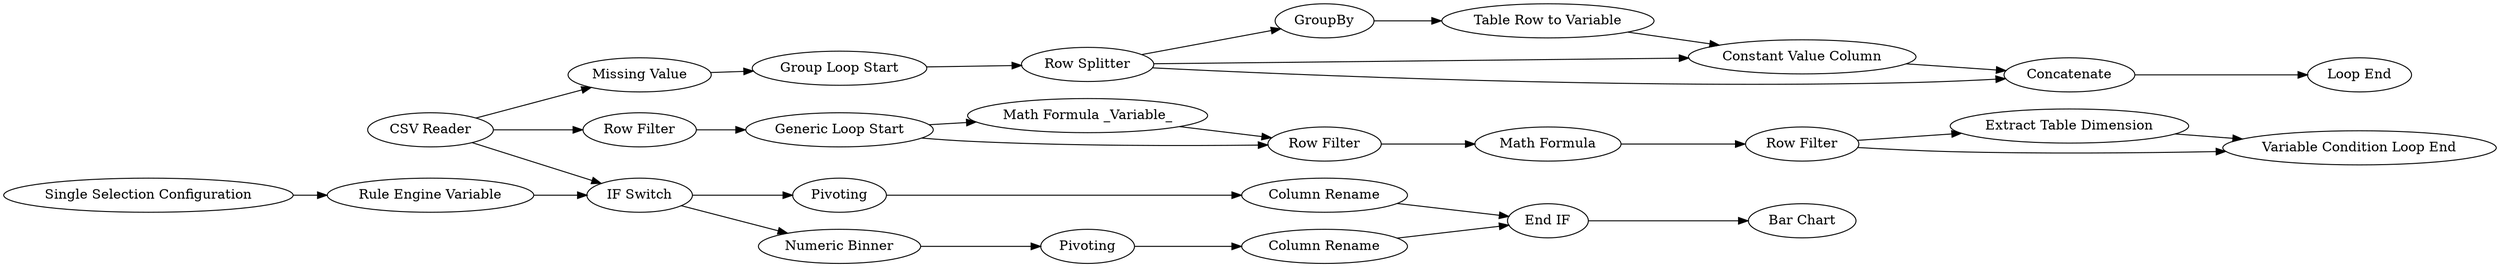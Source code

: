digraph {
	16 [label="CSV Reader"]
	57 [label="Math Formula"]
	58 [label="Row Filter"]
	59 [label="Extract Table Dimension"]
	81 [label=Pivoting]
	83 [label="Missing Value"]
	85 [label="Numeric Binner"]
	86 [label="Column Rename"]
	87 [label="Column Rename"]
	88 [label="Bar Chart"]
	92 [label=Pivoting]
	94 [label="Row Filter"]
	95 [label="Generic Loop Start"]
	96 [label="Math Formula _Variable_"]
	97 [label="Row Filter"]
	98 [label="Variable Condition Loop End"]
	99 [label="Group Loop Start"]
	100 [label="Row Splitter"]
	101 [label=GroupBy]
	102 [label="Table Row to Variable"]
	103 [label="Constant Value Column"]
	104 [label=Concatenate]
	105 [label="Loop End"]
	106 [label="IF Switch"]
	107 [label="Single Selection Configuration"]
	108 [label="Rule Engine Variable"]
	109 [label="End IF"]
	16 -> 83
	16 -> 94
	16 -> 106
	57 -> 58
	58 -> 59
	58 -> 98
	59 -> 98
	81 -> 87
	83 -> 99
	85 -> 92
	86 -> 109
	87 -> 109
	92 -> 86
	94 -> 95
	95 -> 97
	95 -> 96
	96 -> 97
	97 -> 57
	99 -> 100
	100 -> 103
	100 -> 101
	100 -> 104
	101 -> 102
	102 -> 103
	103 -> 104
	104 -> 105
	106 -> 85
	106 -> 81
	107 -> 108
	108 -> 106
	109 -> 88
	rankdir=LR
}
